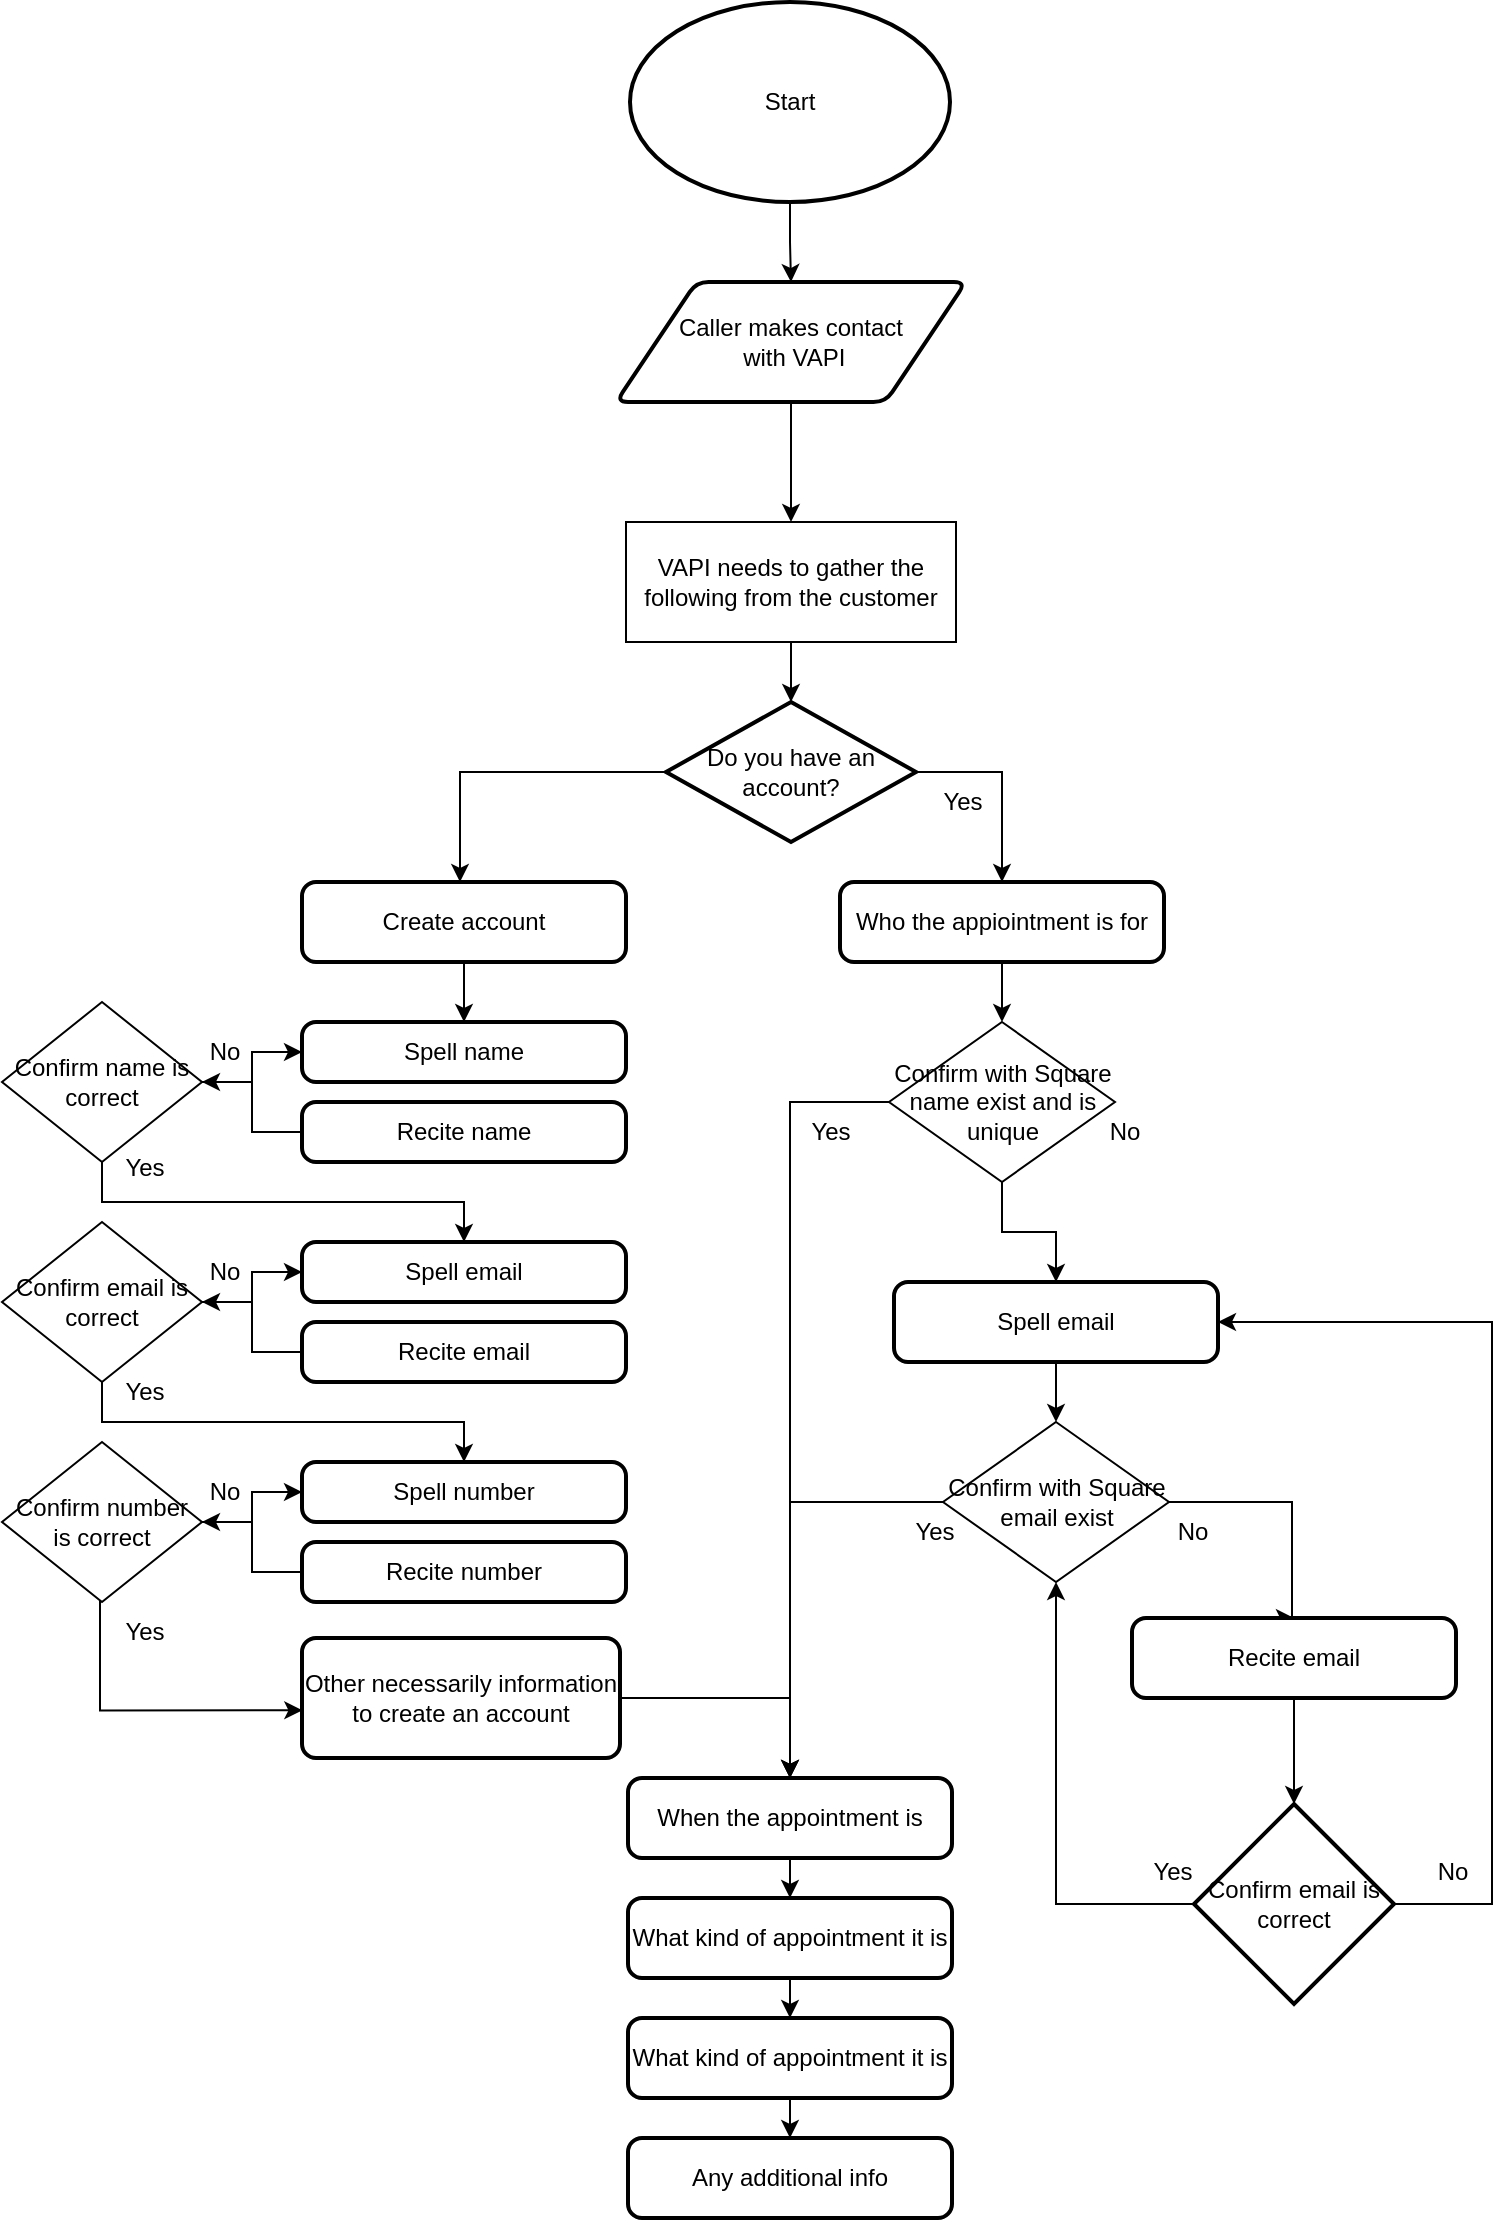 <mxfile version="28.0.7">
  <diagram name="Page-1" id="WE1785eX8nX1LXx2foA7">
    <mxGraphModel dx="2473" dy="1445" grid="1" gridSize="10" guides="1" tooltips="1" connect="1" arrows="1" fold="1" page="1" pageScale="1" pageWidth="850" pageHeight="1100" math="0" shadow="0">
      <root>
        <mxCell id="0" />
        <mxCell id="1" parent="0" />
        <mxCell id="zSZyv0N2b3MM7Kk_gibt-3" style="edgeStyle=orthogonalEdgeStyle;rounded=0;orthogonalLoop=1;jettySize=auto;html=1;entryX=0.5;entryY=0;entryDx=0;entryDy=0;" parent="1" source="zSZyv0N2b3MM7Kk_gibt-1" target="zSZyv0N2b3MM7Kk_gibt-2" edge="1">
          <mxGeometry relative="1" as="geometry" />
        </mxCell>
        <mxCell id="zSZyv0N2b3MM7Kk_gibt-1" value="Start" style="strokeWidth=2;html=1;shape=mxgraph.flowchart.start_2;whiteSpace=wrap;" parent="1" vertex="1">
          <mxGeometry x="345" y="42" width="160" height="100" as="geometry" />
        </mxCell>
        <mxCell id="zSZyv0N2b3MM7Kk_gibt-5" style="edgeStyle=orthogonalEdgeStyle;rounded=0;orthogonalLoop=1;jettySize=auto;html=1;entryX=0.5;entryY=0;entryDx=0;entryDy=0;" parent="1" source="zSZyv0N2b3MM7Kk_gibt-2" target="zSZyv0N2b3MM7Kk_gibt-4" edge="1">
          <mxGeometry relative="1" as="geometry" />
        </mxCell>
        <mxCell id="zSZyv0N2b3MM7Kk_gibt-2" value="&lt;div&gt;Caller makes contact&lt;/div&gt;&lt;div&gt;&amp;nbsp;with VAPI&lt;/div&gt;" style="shape=parallelogram;html=1;strokeWidth=2;perimeter=parallelogramPerimeter;whiteSpace=wrap;rounded=1;arcSize=12;size=0.23;" parent="1" vertex="1">
          <mxGeometry x="338" y="182" width="175" height="60" as="geometry" />
        </mxCell>
        <mxCell id="zSZyv0N2b3MM7Kk_gibt-4" value="VAPI needs to gather the following from the customer" style="rounded=0;whiteSpace=wrap;html=1;" parent="1" vertex="1">
          <mxGeometry x="343" y="302" width="165" height="60" as="geometry" />
        </mxCell>
        <mxCell id="xgvfn6AB83izIIUg1qAx-11" style="edgeStyle=orthogonalEdgeStyle;rounded=0;orthogonalLoop=1;jettySize=auto;html=1;entryX=0.5;entryY=0;entryDx=0;entryDy=0;" edge="1" parent="1" source="zSZyv0N2b3MM7Kk_gibt-7" target="xgvfn6AB83izIIUg1qAx-10">
          <mxGeometry relative="1" as="geometry" />
        </mxCell>
        <mxCell id="zSZyv0N2b3MM7Kk_gibt-7" value="Who the appiointment is for" style="rounded=1;whiteSpace=wrap;html=1;absoluteArcSize=1;arcSize=14;strokeWidth=2;" parent="1" vertex="1">
          <mxGeometry x="450" y="482" width="162" height="40" as="geometry" />
        </mxCell>
        <mxCell id="xgvfn6AB83izIIUg1qAx-40" style="edgeStyle=orthogonalEdgeStyle;rounded=0;orthogonalLoop=1;jettySize=auto;html=1;entryX=0.5;entryY=0;entryDx=0;entryDy=0;" edge="1" parent="1" source="zSZyv0N2b3MM7Kk_gibt-8" target="zSZyv0N2b3MM7Kk_gibt-9">
          <mxGeometry relative="1" as="geometry" />
        </mxCell>
        <mxCell id="zSZyv0N2b3MM7Kk_gibt-8" value="When the appointment is" style="rounded=1;whiteSpace=wrap;html=1;absoluteArcSize=1;arcSize=14;strokeWidth=2;" parent="1" vertex="1">
          <mxGeometry x="344" y="930" width="162" height="40" as="geometry" />
        </mxCell>
        <mxCell id="xgvfn6AB83izIIUg1qAx-41" style="edgeStyle=orthogonalEdgeStyle;rounded=0;orthogonalLoop=1;jettySize=auto;html=1;entryX=0.5;entryY=0;entryDx=0;entryDy=0;" edge="1" parent="1" source="zSZyv0N2b3MM7Kk_gibt-9" target="zSZyv0N2b3MM7Kk_gibt-10">
          <mxGeometry relative="1" as="geometry" />
        </mxCell>
        <mxCell id="zSZyv0N2b3MM7Kk_gibt-9" value="What kind of appointment it is" style="rounded=1;whiteSpace=wrap;html=1;absoluteArcSize=1;arcSize=14;strokeWidth=2;" parent="1" vertex="1">
          <mxGeometry x="344" y="990" width="162" height="40" as="geometry" />
        </mxCell>
        <mxCell id="xgvfn6AB83izIIUg1qAx-42" style="edgeStyle=orthogonalEdgeStyle;rounded=0;orthogonalLoop=1;jettySize=auto;html=1;entryX=0.5;entryY=0;entryDx=0;entryDy=0;" edge="1" parent="1" source="zSZyv0N2b3MM7Kk_gibt-10" target="zSZyv0N2b3MM7Kk_gibt-12">
          <mxGeometry relative="1" as="geometry" />
        </mxCell>
        <mxCell id="zSZyv0N2b3MM7Kk_gibt-10" value="What kind of appointment it is" style="rounded=1;whiteSpace=wrap;html=1;absoluteArcSize=1;arcSize=14;strokeWidth=2;" parent="1" vertex="1">
          <mxGeometry x="344" y="1050" width="162" height="40" as="geometry" />
        </mxCell>
        <mxCell id="zSZyv0N2b3MM7Kk_gibt-12" value="Any additional info" style="rounded=1;whiteSpace=wrap;html=1;absoluteArcSize=1;arcSize=14;strokeWidth=2;" parent="1" vertex="1">
          <mxGeometry x="344" y="1110" width="162" height="40" as="geometry" />
        </mxCell>
        <mxCell id="xgvfn6AB83izIIUg1qAx-43" style="edgeStyle=orthogonalEdgeStyle;rounded=0;orthogonalLoop=1;jettySize=auto;html=1;entryX=0.5;entryY=0;entryDx=0;entryDy=0;" edge="1" parent="1" source="xgvfn6AB83izIIUg1qAx-1" target="zSZyv0N2b3MM7Kk_gibt-7">
          <mxGeometry relative="1" as="geometry">
            <Array as="points">
              <mxPoint x="531" y="427" />
            </Array>
          </mxGeometry>
        </mxCell>
        <mxCell id="xgvfn6AB83izIIUg1qAx-46" style="edgeStyle=orthogonalEdgeStyle;rounded=0;orthogonalLoop=1;jettySize=auto;html=1;" edge="1" parent="1" source="xgvfn6AB83izIIUg1qAx-1" target="xgvfn6AB83izIIUg1qAx-45">
          <mxGeometry relative="1" as="geometry">
            <Array as="points">
              <mxPoint x="260" y="427" />
            </Array>
          </mxGeometry>
        </mxCell>
        <mxCell id="xgvfn6AB83izIIUg1qAx-1" value="Do you have an account?" style="strokeWidth=2;html=1;shape=mxgraph.flowchart.decision;whiteSpace=wrap;" vertex="1" parent="1">
          <mxGeometry x="363" y="392" width="125" height="70" as="geometry" />
        </mxCell>
        <mxCell id="xgvfn6AB83izIIUg1qAx-4" value="Yes" style="text;html=1;align=center;verticalAlign=middle;resizable=0;points=[];autosize=1;strokeColor=none;fillColor=none;" vertex="1" parent="1">
          <mxGeometry x="491" y="427" width="40" height="30" as="geometry" />
        </mxCell>
        <mxCell id="xgvfn6AB83izIIUg1qAx-5" style="edgeStyle=orthogonalEdgeStyle;rounded=0;orthogonalLoop=1;jettySize=auto;html=1;entryX=0.5;entryY=0;entryDx=0;entryDy=0;entryPerimeter=0;" edge="1" parent="1" source="zSZyv0N2b3MM7Kk_gibt-4" target="xgvfn6AB83izIIUg1qAx-1">
          <mxGeometry relative="1" as="geometry" />
        </mxCell>
        <mxCell id="xgvfn6AB83izIIUg1qAx-14" style="edgeStyle=orthogonalEdgeStyle;rounded=0;orthogonalLoop=1;jettySize=auto;html=1;entryX=0.5;entryY=0;entryDx=0;entryDy=0;" edge="1" parent="1" source="xgvfn6AB83izIIUg1qAx-10" target="zSZyv0N2b3MM7Kk_gibt-8">
          <mxGeometry relative="1" as="geometry">
            <Array as="points">
              <mxPoint x="425" y="592" />
            </Array>
          </mxGeometry>
        </mxCell>
        <mxCell id="xgvfn6AB83izIIUg1qAx-83" style="edgeStyle=orthogonalEdgeStyle;rounded=0;orthogonalLoop=1;jettySize=auto;html=1;entryX=0.5;entryY=0;entryDx=0;entryDy=0;" edge="1" parent="1" source="xgvfn6AB83izIIUg1qAx-10" target="xgvfn6AB83izIIUg1qAx-15">
          <mxGeometry relative="1" as="geometry" />
        </mxCell>
        <mxCell id="xgvfn6AB83izIIUg1qAx-10" value="Confirm with Square name exist and is unique" style="rhombus;whiteSpace=wrap;html=1;" vertex="1" parent="1">
          <mxGeometry x="474.5" y="552" width="113" height="80" as="geometry" />
        </mxCell>
        <mxCell id="xgvfn6AB83izIIUg1qAx-13" value="Yes" style="text;html=1;align=center;verticalAlign=middle;resizable=0;points=[];autosize=1;strokeColor=none;fillColor=none;" vertex="1" parent="1">
          <mxGeometry x="425" y="592" width="40" height="30" as="geometry" />
        </mxCell>
        <mxCell id="xgvfn6AB83izIIUg1qAx-19" style="edgeStyle=orthogonalEdgeStyle;rounded=0;orthogonalLoop=1;jettySize=auto;html=1;entryX=0.5;entryY=0;entryDx=0;entryDy=0;" edge="1" parent="1" source="xgvfn6AB83izIIUg1qAx-15" target="xgvfn6AB83izIIUg1qAx-18">
          <mxGeometry relative="1" as="geometry" />
        </mxCell>
        <mxCell id="xgvfn6AB83izIIUg1qAx-15" value="Spell email" style="rounded=1;whiteSpace=wrap;html=1;absoluteArcSize=1;arcSize=14;strokeWidth=2;" vertex="1" parent="1">
          <mxGeometry x="477" y="682" width="162" height="40" as="geometry" />
        </mxCell>
        <mxCell id="xgvfn6AB83izIIUg1qAx-17" value="No" style="text;html=1;align=center;verticalAlign=middle;resizable=0;points=[];autosize=1;strokeColor=none;fillColor=none;" vertex="1" parent="1">
          <mxGeometry x="572" y="592" width="40" height="30" as="geometry" />
        </mxCell>
        <mxCell id="xgvfn6AB83izIIUg1qAx-20" style="edgeStyle=orthogonalEdgeStyle;rounded=0;orthogonalLoop=1;jettySize=auto;html=1;entryX=0.5;entryY=0;entryDx=0;entryDy=0;" edge="1" parent="1" source="xgvfn6AB83izIIUg1qAx-18" target="zSZyv0N2b3MM7Kk_gibt-8">
          <mxGeometry relative="1" as="geometry">
            <Array as="points">
              <mxPoint x="425" y="792" />
            </Array>
          </mxGeometry>
        </mxCell>
        <mxCell id="xgvfn6AB83izIIUg1qAx-26" style="edgeStyle=orthogonalEdgeStyle;rounded=0;orthogonalLoop=1;jettySize=auto;html=1;entryX=0.5;entryY=0;entryDx=0;entryDy=0;" edge="1" parent="1" source="xgvfn6AB83izIIUg1qAx-18" target="xgvfn6AB83izIIUg1qAx-24">
          <mxGeometry relative="1" as="geometry">
            <Array as="points">
              <mxPoint x="676" y="792" />
              <mxPoint x="676" y="850" />
            </Array>
          </mxGeometry>
        </mxCell>
        <mxCell id="xgvfn6AB83izIIUg1qAx-18" value="Confirm with Square email exist" style="rhombus;whiteSpace=wrap;html=1;" vertex="1" parent="1">
          <mxGeometry x="501.5" y="752" width="113" height="80" as="geometry" />
        </mxCell>
        <mxCell id="xgvfn6AB83izIIUg1qAx-21" value="Yes" style="text;html=1;align=center;verticalAlign=middle;resizable=0;points=[];autosize=1;strokeColor=none;fillColor=none;" vertex="1" parent="1">
          <mxGeometry x="477" y="792" width="40" height="30" as="geometry" />
        </mxCell>
        <mxCell id="xgvfn6AB83izIIUg1qAx-23" value="No" style="text;html=1;align=center;verticalAlign=middle;resizable=0;points=[];autosize=1;strokeColor=none;fillColor=none;" vertex="1" parent="1">
          <mxGeometry x="606" y="792" width="40" height="30" as="geometry" />
        </mxCell>
        <mxCell id="xgvfn6AB83izIIUg1qAx-24" value="Recite email" style="rounded=1;whiteSpace=wrap;html=1;absoluteArcSize=1;arcSize=14;strokeWidth=2;" vertex="1" parent="1">
          <mxGeometry x="596" y="850" width="162" height="40" as="geometry" />
        </mxCell>
        <mxCell id="xgvfn6AB83izIIUg1qAx-28" style="edgeStyle=orthogonalEdgeStyle;rounded=0;orthogonalLoop=1;jettySize=auto;html=1;exitX=0;exitY=0.5;exitDx=0;exitDy=0;exitPerimeter=0;entryX=0.5;entryY=1;entryDx=0;entryDy=0;" edge="1" parent="1" source="xgvfn6AB83izIIUg1qAx-27" target="xgvfn6AB83izIIUg1qAx-18">
          <mxGeometry relative="1" as="geometry" />
        </mxCell>
        <mxCell id="xgvfn6AB83izIIUg1qAx-32" style="edgeStyle=orthogonalEdgeStyle;rounded=0;orthogonalLoop=1;jettySize=auto;html=1;entryX=1;entryY=0.5;entryDx=0;entryDy=0;" edge="1" parent="1" source="xgvfn6AB83izIIUg1qAx-27" target="xgvfn6AB83izIIUg1qAx-15">
          <mxGeometry relative="1" as="geometry">
            <Array as="points">
              <mxPoint x="776" y="993" />
              <mxPoint x="776" y="702" />
            </Array>
          </mxGeometry>
        </mxCell>
        <mxCell id="xgvfn6AB83izIIUg1qAx-27" value="Confirm email is correct" style="strokeWidth=2;html=1;shape=mxgraph.flowchart.decision;whiteSpace=wrap;" vertex="1" parent="1">
          <mxGeometry x="627" y="943" width="100" height="100" as="geometry" />
        </mxCell>
        <mxCell id="xgvfn6AB83izIIUg1qAx-33" value="Yes" style="text;html=1;align=center;verticalAlign=middle;resizable=0;points=[];autosize=1;strokeColor=none;fillColor=none;" vertex="1" parent="1">
          <mxGeometry x="596" y="962" width="40" height="30" as="geometry" />
        </mxCell>
        <mxCell id="xgvfn6AB83izIIUg1qAx-34" value="No" style="text;html=1;align=center;verticalAlign=middle;resizable=0;points=[];autosize=1;strokeColor=none;fillColor=none;" vertex="1" parent="1">
          <mxGeometry x="736" y="962" width="40" height="30" as="geometry" />
        </mxCell>
        <mxCell id="xgvfn6AB83izIIUg1qAx-60" style="edgeStyle=orthogonalEdgeStyle;rounded=0;orthogonalLoop=1;jettySize=auto;html=1;entryX=0.5;entryY=0;entryDx=0;entryDy=0;" edge="1" parent="1" source="xgvfn6AB83izIIUg1qAx-45" target="xgvfn6AB83izIIUg1qAx-47">
          <mxGeometry relative="1" as="geometry" />
        </mxCell>
        <mxCell id="xgvfn6AB83izIIUg1qAx-45" value="Create account" style="rounded=1;whiteSpace=wrap;html=1;absoluteArcSize=1;arcSize=14;strokeWidth=2;" vertex="1" parent="1">
          <mxGeometry x="181" y="482" width="162" height="40" as="geometry" />
        </mxCell>
        <mxCell id="xgvfn6AB83izIIUg1qAx-47" value="Spell name" style="rounded=1;whiteSpace=wrap;html=1;absoluteArcSize=1;arcSize=14;strokeWidth=2;" vertex="1" parent="1">
          <mxGeometry x="181" y="552" width="162" height="30" as="geometry" />
        </mxCell>
        <mxCell id="xgvfn6AB83izIIUg1qAx-52" style="edgeStyle=orthogonalEdgeStyle;rounded=0;orthogonalLoop=1;jettySize=auto;html=1;entryX=0;entryY=0.5;entryDx=0;entryDy=0;" edge="1" parent="1" source="xgvfn6AB83izIIUg1qAx-48" target="xgvfn6AB83izIIUg1qAx-47">
          <mxGeometry relative="1" as="geometry" />
        </mxCell>
        <mxCell id="xgvfn6AB83izIIUg1qAx-61" style="edgeStyle=orthogonalEdgeStyle;rounded=0;orthogonalLoop=1;jettySize=auto;html=1;entryX=0.5;entryY=0;entryDx=0;entryDy=0;" edge="1" parent="1" source="xgvfn6AB83izIIUg1qAx-48" target="xgvfn6AB83izIIUg1qAx-54">
          <mxGeometry relative="1" as="geometry">
            <Array as="points">
              <mxPoint x="81" y="642" />
              <mxPoint x="262" y="642" />
            </Array>
          </mxGeometry>
        </mxCell>
        <mxCell id="xgvfn6AB83izIIUg1qAx-48" value="Confirm name is correct" style="rhombus;whiteSpace=wrap;html=1;" vertex="1" parent="1">
          <mxGeometry x="31" y="542" width="100" height="80" as="geometry" />
        </mxCell>
        <mxCell id="xgvfn6AB83izIIUg1qAx-51" style="edgeStyle=orthogonalEdgeStyle;rounded=0;orthogonalLoop=1;jettySize=auto;html=1;" edge="1" parent="1" source="xgvfn6AB83izIIUg1qAx-49" target="xgvfn6AB83izIIUg1qAx-48">
          <mxGeometry relative="1" as="geometry" />
        </mxCell>
        <mxCell id="xgvfn6AB83izIIUg1qAx-49" value="Recite name" style="rounded=1;whiteSpace=wrap;html=1;absoluteArcSize=1;arcSize=14;strokeWidth=2;" vertex="1" parent="1">
          <mxGeometry x="181" y="592" width="162" height="30" as="geometry" />
        </mxCell>
        <mxCell id="xgvfn6AB83izIIUg1qAx-53" value="No" style="text;html=1;align=center;verticalAlign=middle;resizable=0;points=[];autosize=1;strokeColor=none;fillColor=none;" vertex="1" parent="1">
          <mxGeometry x="122" y="552" width="40" height="30" as="geometry" />
        </mxCell>
        <mxCell id="xgvfn6AB83izIIUg1qAx-54" value="Spell email" style="rounded=1;whiteSpace=wrap;html=1;absoluteArcSize=1;arcSize=14;strokeWidth=2;" vertex="1" parent="1">
          <mxGeometry x="181" y="662" width="162" height="30" as="geometry" />
        </mxCell>
        <mxCell id="xgvfn6AB83izIIUg1qAx-55" style="edgeStyle=orthogonalEdgeStyle;rounded=0;orthogonalLoop=1;jettySize=auto;html=1;entryX=0;entryY=0.5;entryDx=0;entryDy=0;" edge="1" parent="1" source="xgvfn6AB83izIIUg1qAx-56" target="xgvfn6AB83izIIUg1qAx-54">
          <mxGeometry relative="1" as="geometry" />
        </mxCell>
        <mxCell id="xgvfn6AB83izIIUg1qAx-69" style="edgeStyle=orthogonalEdgeStyle;rounded=0;orthogonalLoop=1;jettySize=auto;html=1;entryX=0.5;entryY=0;entryDx=0;entryDy=0;" edge="1" parent="1" source="xgvfn6AB83izIIUg1qAx-56" target="xgvfn6AB83izIIUg1qAx-63">
          <mxGeometry relative="1" as="geometry">
            <Array as="points">
              <mxPoint x="81" y="752" />
              <mxPoint x="262" y="752" />
            </Array>
          </mxGeometry>
        </mxCell>
        <mxCell id="xgvfn6AB83izIIUg1qAx-56" value="Confirm email is correct" style="rhombus;whiteSpace=wrap;html=1;" vertex="1" parent="1">
          <mxGeometry x="31" y="652" width="100" height="80" as="geometry" />
        </mxCell>
        <mxCell id="xgvfn6AB83izIIUg1qAx-57" style="edgeStyle=orthogonalEdgeStyle;rounded=0;orthogonalLoop=1;jettySize=auto;html=1;" edge="1" parent="1" source="xgvfn6AB83izIIUg1qAx-58" target="xgvfn6AB83izIIUg1qAx-56">
          <mxGeometry relative="1" as="geometry" />
        </mxCell>
        <mxCell id="xgvfn6AB83izIIUg1qAx-58" value="Recite email" style="rounded=1;whiteSpace=wrap;html=1;absoluteArcSize=1;arcSize=14;strokeWidth=2;" vertex="1" parent="1">
          <mxGeometry x="181" y="702" width="162" height="30" as="geometry" />
        </mxCell>
        <mxCell id="xgvfn6AB83izIIUg1qAx-59" value="No" style="text;html=1;align=center;verticalAlign=middle;resizable=0;points=[];autosize=1;strokeColor=none;fillColor=none;" vertex="1" parent="1">
          <mxGeometry x="122" y="662" width="40" height="30" as="geometry" />
        </mxCell>
        <mxCell id="xgvfn6AB83izIIUg1qAx-62" value="Yes" style="text;html=1;align=center;verticalAlign=middle;resizable=0;points=[];autosize=1;strokeColor=none;fillColor=none;" vertex="1" parent="1">
          <mxGeometry x="82" y="610" width="40" height="30" as="geometry" />
        </mxCell>
        <mxCell id="xgvfn6AB83izIIUg1qAx-63" value="Spell number" style="rounded=1;whiteSpace=wrap;html=1;absoluteArcSize=1;arcSize=14;strokeWidth=2;" vertex="1" parent="1">
          <mxGeometry x="181" y="772" width="162" height="30" as="geometry" />
        </mxCell>
        <mxCell id="xgvfn6AB83izIIUg1qAx-64" style="edgeStyle=orthogonalEdgeStyle;rounded=0;orthogonalLoop=1;jettySize=auto;html=1;entryX=0;entryY=0.5;entryDx=0;entryDy=0;" edge="1" parent="1" source="xgvfn6AB83izIIUg1qAx-65" target="xgvfn6AB83izIIUg1qAx-63">
          <mxGeometry relative="1" as="geometry" />
        </mxCell>
        <mxCell id="xgvfn6AB83izIIUg1qAx-65" value="Confirm number is correct" style="rhombus;whiteSpace=wrap;html=1;" vertex="1" parent="1">
          <mxGeometry x="31" y="762" width="100" height="80" as="geometry" />
        </mxCell>
        <mxCell id="xgvfn6AB83izIIUg1qAx-66" style="edgeStyle=orthogonalEdgeStyle;rounded=0;orthogonalLoop=1;jettySize=auto;html=1;" edge="1" parent="1" source="xgvfn6AB83izIIUg1qAx-67" target="xgvfn6AB83izIIUg1qAx-65">
          <mxGeometry relative="1" as="geometry" />
        </mxCell>
        <mxCell id="xgvfn6AB83izIIUg1qAx-67" value="Recite number" style="rounded=1;whiteSpace=wrap;html=1;absoluteArcSize=1;arcSize=14;strokeWidth=2;" vertex="1" parent="1">
          <mxGeometry x="181" y="812" width="162" height="30" as="geometry" />
        </mxCell>
        <mxCell id="xgvfn6AB83izIIUg1qAx-68" value="No" style="text;html=1;align=center;verticalAlign=middle;resizable=0;points=[];autosize=1;strokeColor=none;fillColor=none;" vertex="1" parent="1">
          <mxGeometry x="122" y="772" width="40" height="30" as="geometry" />
        </mxCell>
        <mxCell id="xgvfn6AB83izIIUg1qAx-71" value="Yes" style="text;html=1;align=center;verticalAlign=middle;resizable=0;points=[];autosize=1;strokeColor=none;fillColor=none;" vertex="1" parent="1">
          <mxGeometry x="82" y="722" width="40" height="30" as="geometry" />
        </mxCell>
        <mxCell id="xgvfn6AB83izIIUg1qAx-75" value="Yes" style="text;html=1;align=center;verticalAlign=middle;resizable=0;points=[];autosize=1;strokeColor=none;fillColor=none;" vertex="1" parent="1">
          <mxGeometry x="82" y="842" width="40" height="30" as="geometry" />
        </mxCell>
        <mxCell id="xgvfn6AB83izIIUg1qAx-76" style="edgeStyle=orthogonalEdgeStyle;rounded=0;orthogonalLoop=1;jettySize=auto;html=1;entryX=0.5;entryY=0;entryDx=0;entryDy=0;entryPerimeter=0;" edge="1" parent="1" source="xgvfn6AB83izIIUg1qAx-24" target="xgvfn6AB83izIIUg1qAx-27">
          <mxGeometry relative="1" as="geometry" />
        </mxCell>
        <mxCell id="xgvfn6AB83izIIUg1qAx-82" style="edgeStyle=orthogonalEdgeStyle;rounded=0;orthogonalLoop=1;jettySize=auto;html=1;entryX=0.5;entryY=0;entryDx=0;entryDy=0;" edge="1" parent="1" source="xgvfn6AB83izIIUg1qAx-80" target="zSZyv0N2b3MM7Kk_gibt-8">
          <mxGeometry relative="1" as="geometry" />
        </mxCell>
        <mxCell id="xgvfn6AB83izIIUg1qAx-80" value="Other necessarily information to create an account " style="rounded=1;whiteSpace=wrap;html=1;absoluteArcSize=1;arcSize=14;strokeWidth=2;" vertex="1" parent="1">
          <mxGeometry x="181" y="860" width="159" height="60" as="geometry" />
        </mxCell>
        <mxCell id="xgvfn6AB83izIIUg1qAx-81" style="edgeStyle=orthogonalEdgeStyle;rounded=0;orthogonalLoop=1;jettySize=auto;html=1;entryX=0.001;entryY=0.603;entryDx=0;entryDy=0;entryPerimeter=0;" edge="1" parent="1" source="xgvfn6AB83izIIUg1qAx-65" target="xgvfn6AB83izIIUg1qAx-80">
          <mxGeometry relative="1" as="geometry">
            <Array as="points">
              <mxPoint x="80" y="896" />
            </Array>
          </mxGeometry>
        </mxCell>
      </root>
    </mxGraphModel>
  </diagram>
</mxfile>
